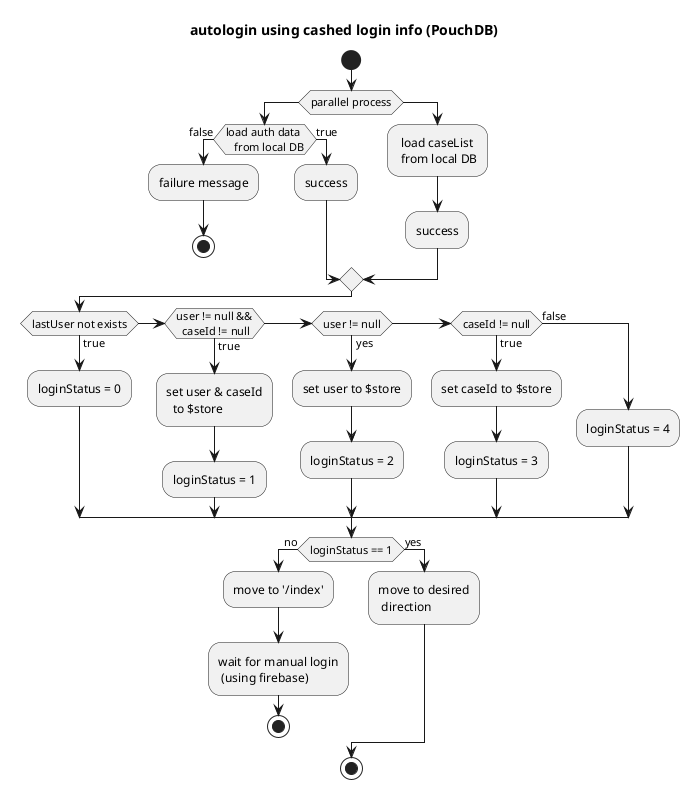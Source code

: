 @startuml
title autologin using cashed login info (PouchDB)

start

if (parallel process) then

 if (load auth data
   from local DB) then (false)
  :failure message;
  stop

 else (true)
 :success;
 endif

else
  : load caseList
   from local DB;
  :success;

endif

if (lastUser not exists) then (true)
    :loginStatus = 0;
else if (user != null &&
  caseId != null) then (true)
    :set user & caseId
      to $store;
    :loginStatus = 1;
else if (user != null) then (yes)
    :set user to $store;
    :loginStatus = 2;
else if (caseId != null) then (true)
    :set caseId to $store;
    :loginStatus = 3;
else (false)
    :loginStatus = 4;
endif

if (loginStatus == 1) then (no)
  :move to '/index';
  :wait for manual login
   (using firebase);
  stop
else (yes)
  :move to desired
   direction;
endif
stop

@enduml
